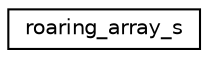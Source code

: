 digraph "类继承关系图"
{
 // LATEX_PDF_SIZE
  edge [fontname="Helvetica",fontsize="10",labelfontname="Helvetica",labelfontsize="10"];
  node [fontname="Helvetica",fontsize="10",shape=record];
  rankdir="LR";
  Node0 [label="roaring_array_s",height=0.2,width=0.4,color="black", fillcolor="white", style="filled",URL="$structroaring__array__s.html",tooltip=" "];
}
